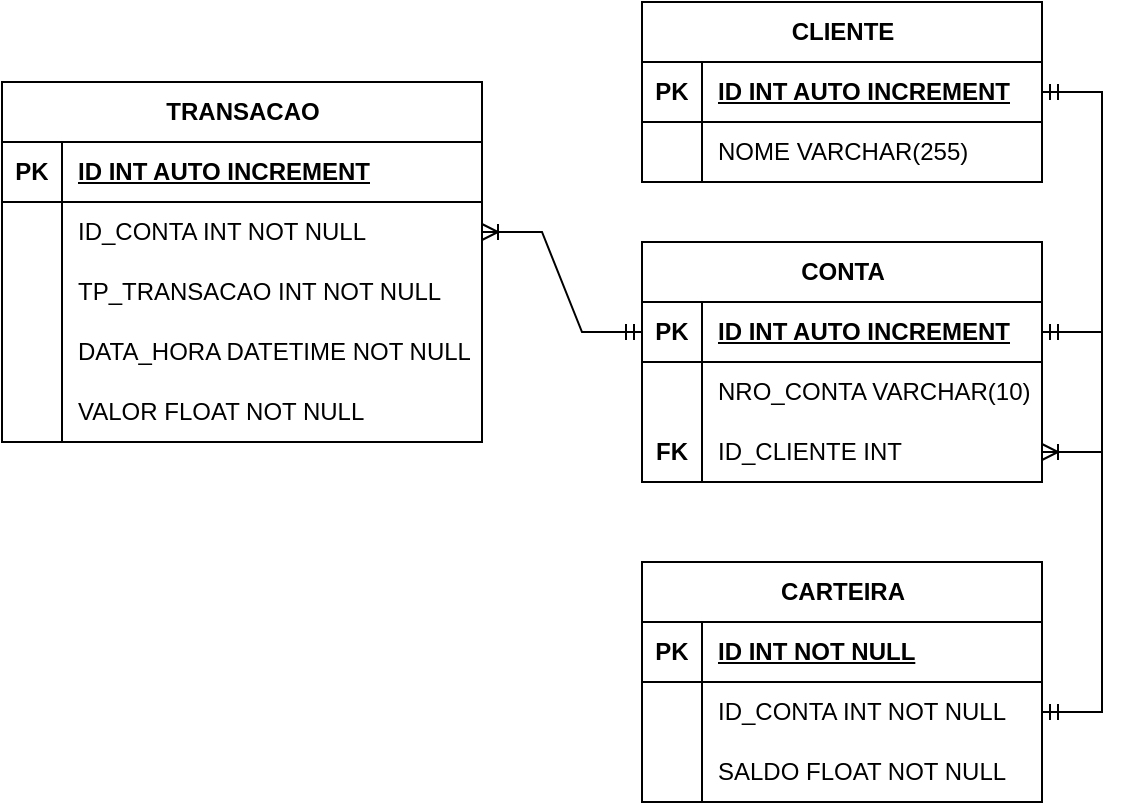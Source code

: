 <mxfile version="24.0.5" type="device">
  <diagram name="Página-1" id="gBl9t5uL1l_n4mcC1xzh">
    <mxGraphModel dx="1434" dy="900" grid="1" gridSize="10" guides="1" tooltips="1" connect="1" arrows="1" fold="1" page="1" pageScale="1" pageWidth="827" pageHeight="1169" math="0" shadow="0">
      <root>
        <mxCell id="0" />
        <mxCell id="1" parent="0" />
        <mxCell id="4iZztHa0MroKJWbkR957-1" value="CLIENTE" style="shape=table;startSize=30;container=1;collapsible=1;childLayout=tableLayout;fixedRows=1;rowLines=0;fontStyle=1;align=center;resizeLast=1;html=1;" vertex="1" parent="1">
          <mxGeometry x="360" y="40" width="200" height="90" as="geometry" />
        </mxCell>
        <mxCell id="4iZztHa0MroKJWbkR957-2" value="" style="shape=tableRow;horizontal=0;startSize=0;swimlaneHead=0;swimlaneBody=0;fillColor=none;collapsible=0;dropTarget=0;points=[[0,0.5],[1,0.5]];portConstraint=eastwest;top=0;left=0;right=0;bottom=1;" vertex="1" parent="4iZztHa0MroKJWbkR957-1">
          <mxGeometry y="30" width="200" height="30" as="geometry" />
        </mxCell>
        <mxCell id="4iZztHa0MroKJWbkR957-3" value="PK" style="shape=partialRectangle;connectable=0;fillColor=none;top=0;left=0;bottom=0;right=0;fontStyle=1;overflow=hidden;whiteSpace=wrap;html=1;" vertex="1" parent="4iZztHa0MroKJWbkR957-2">
          <mxGeometry width="30" height="30" as="geometry">
            <mxRectangle width="30" height="30" as="alternateBounds" />
          </mxGeometry>
        </mxCell>
        <mxCell id="4iZztHa0MroKJWbkR957-4" value="ID INT AUTO INCREMENT" style="shape=partialRectangle;connectable=0;fillColor=none;top=0;left=0;bottom=0;right=0;align=left;spacingLeft=6;fontStyle=5;overflow=hidden;whiteSpace=wrap;html=1;" vertex="1" parent="4iZztHa0MroKJWbkR957-2">
          <mxGeometry x="30" width="170" height="30" as="geometry">
            <mxRectangle width="170" height="30" as="alternateBounds" />
          </mxGeometry>
        </mxCell>
        <mxCell id="4iZztHa0MroKJWbkR957-5" value="" style="shape=tableRow;horizontal=0;startSize=0;swimlaneHead=0;swimlaneBody=0;fillColor=none;collapsible=0;dropTarget=0;points=[[0,0.5],[1,0.5]];portConstraint=eastwest;top=0;left=0;right=0;bottom=0;" vertex="1" parent="4iZztHa0MroKJWbkR957-1">
          <mxGeometry y="60" width="200" height="30" as="geometry" />
        </mxCell>
        <mxCell id="4iZztHa0MroKJWbkR957-6" value="" style="shape=partialRectangle;connectable=0;fillColor=none;top=0;left=0;bottom=0;right=0;editable=1;overflow=hidden;whiteSpace=wrap;html=1;" vertex="1" parent="4iZztHa0MroKJWbkR957-5">
          <mxGeometry width="30" height="30" as="geometry">
            <mxRectangle width="30" height="30" as="alternateBounds" />
          </mxGeometry>
        </mxCell>
        <mxCell id="4iZztHa0MroKJWbkR957-7" value="NOME VARCHAR(255)" style="shape=partialRectangle;connectable=0;fillColor=none;top=0;left=0;bottom=0;right=0;align=left;spacingLeft=6;overflow=hidden;whiteSpace=wrap;html=1;" vertex="1" parent="4iZztHa0MroKJWbkR957-5">
          <mxGeometry x="30" width="170" height="30" as="geometry">
            <mxRectangle width="170" height="30" as="alternateBounds" />
          </mxGeometry>
        </mxCell>
        <mxCell id="4iZztHa0MroKJWbkR957-15" value="CONTA" style="shape=table;startSize=30;container=1;collapsible=1;childLayout=tableLayout;fixedRows=1;rowLines=0;fontStyle=1;align=center;resizeLast=1;html=1;" vertex="1" parent="1">
          <mxGeometry x="360" y="160" width="200" height="120" as="geometry" />
        </mxCell>
        <mxCell id="4iZztHa0MroKJWbkR957-16" value="" style="shape=tableRow;horizontal=0;startSize=0;swimlaneHead=0;swimlaneBody=0;fillColor=none;collapsible=0;dropTarget=0;points=[[0,0.5],[1,0.5]];portConstraint=eastwest;top=0;left=0;right=0;bottom=1;" vertex="1" parent="4iZztHa0MroKJWbkR957-15">
          <mxGeometry y="30" width="200" height="30" as="geometry" />
        </mxCell>
        <mxCell id="4iZztHa0MroKJWbkR957-17" value="PK" style="shape=partialRectangle;connectable=0;fillColor=none;top=0;left=0;bottom=0;right=0;fontStyle=1;overflow=hidden;whiteSpace=wrap;html=1;" vertex="1" parent="4iZztHa0MroKJWbkR957-16">
          <mxGeometry width="30" height="30" as="geometry">
            <mxRectangle width="30" height="30" as="alternateBounds" />
          </mxGeometry>
        </mxCell>
        <mxCell id="4iZztHa0MroKJWbkR957-18" value="ID INT AUTO INCREMENT" style="shape=partialRectangle;connectable=0;fillColor=none;top=0;left=0;bottom=0;right=0;align=left;spacingLeft=6;fontStyle=5;overflow=hidden;whiteSpace=wrap;html=1;" vertex="1" parent="4iZztHa0MroKJWbkR957-16">
          <mxGeometry x="30" width="170" height="30" as="geometry">
            <mxRectangle width="170" height="30" as="alternateBounds" />
          </mxGeometry>
        </mxCell>
        <mxCell id="4iZztHa0MroKJWbkR957-19" value="" style="shape=tableRow;horizontal=0;startSize=0;swimlaneHead=0;swimlaneBody=0;fillColor=none;collapsible=0;dropTarget=0;points=[[0,0.5],[1,0.5]];portConstraint=eastwest;top=0;left=0;right=0;bottom=0;" vertex="1" parent="4iZztHa0MroKJWbkR957-15">
          <mxGeometry y="60" width="200" height="30" as="geometry" />
        </mxCell>
        <mxCell id="4iZztHa0MroKJWbkR957-20" value="" style="shape=partialRectangle;connectable=0;fillColor=none;top=0;left=0;bottom=0;right=0;editable=1;overflow=hidden;whiteSpace=wrap;html=1;" vertex="1" parent="4iZztHa0MroKJWbkR957-19">
          <mxGeometry width="30" height="30" as="geometry">
            <mxRectangle width="30" height="30" as="alternateBounds" />
          </mxGeometry>
        </mxCell>
        <mxCell id="4iZztHa0MroKJWbkR957-21" value="NRO_CONTA VARCHAR(10)" style="shape=partialRectangle;connectable=0;fillColor=none;top=0;left=0;bottom=0;right=0;align=left;spacingLeft=6;overflow=hidden;whiteSpace=wrap;html=1;" vertex="1" parent="4iZztHa0MroKJWbkR957-19">
          <mxGeometry x="30" width="170" height="30" as="geometry">
            <mxRectangle width="170" height="30" as="alternateBounds" />
          </mxGeometry>
        </mxCell>
        <mxCell id="4iZztHa0MroKJWbkR957-22" value="" style="shape=tableRow;horizontal=0;startSize=0;swimlaneHead=0;swimlaneBody=0;fillColor=none;collapsible=0;dropTarget=0;points=[[0,0.5],[1,0.5]];portConstraint=eastwest;top=0;left=0;right=0;bottom=0;" vertex="1" parent="4iZztHa0MroKJWbkR957-15">
          <mxGeometry y="90" width="200" height="30" as="geometry" />
        </mxCell>
        <mxCell id="4iZztHa0MroKJWbkR957-23" value="&lt;b&gt;FK&lt;/b&gt;" style="shape=partialRectangle;connectable=0;fillColor=none;top=0;left=0;bottom=0;right=0;editable=1;overflow=hidden;whiteSpace=wrap;html=1;" vertex="1" parent="4iZztHa0MroKJWbkR957-22">
          <mxGeometry width="30" height="30" as="geometry">
            <mxRectangle width="30" height="30" as="alternateBounds" />
          </mxGeometry>
        </mxCell>
        <mxCell id="4iZztHa0MroKJWbkR957-24" value="ID_CLIENTE INT" style="shape=partialRectangle;connectable=0;fillColor=none;top=0;left=0;bottom=0;right=0;align=left;spacingLeft=6;overflow=hidden;whiteSpace=wrap;html=1;" vertex="1" parent="4iZztHa0MroKJWbkR957-22">
          <mxGeometry x="30" width="170" height="30" as="geometry">
            <mxRectangle width="170" height="30" as="alternateBounds" />
          </mxGeometry>
        </mxCell>
        <mxCell id="4iZztHa0MroKJWbkR957-29" value="" style="edgeStyle=entityRelationEdgeStyle;fontSize=12;html=1;endArrow=ERoneToMany;startArrow=ERmandOne;rounded=0;exitX=1;exitY=0.5;exitDx=0;exitDy=0;entryX=1;entryY=0.5;entryDx=0;entryDy=0;" edge="1" parent="1" source="4iZztHa0MroKJWbkR957-2" target="4iZztHa0MroKJWbkR957-22">
          <mxGeometry width="100" height="100" relative="1" as="geometry">
            <mxPoint x="190" y="240" as="sourcePoint" />
            <mxPoint x="450" y="330" as="targetPoint" />
            <Array as="points">
              <mxPoint x="40" y="-90" />
            </Array>
          </mxGeometry>
        </mxCell>
        <mxCell id="4iZztHa0MroKJWbkR957-30" value="TRANSACAO" style="shape=table;startSize=30;container=1;collapsible=1;childLayout=tableLayout;fixedRows=1;rowLines=0;fontStyle=1;align=center;resizeLast=1;html=1;" vertex="1" parent="1">
          <mxGeometry x="40" y="80" width="240" height="180" as="geometry" />
        </mxCell>
        <mxCell id="4iZztHa0MroKJWbkR957-31" value="" style="shape=tableRow;horizontal=0;startSize=0;swimlaneHead=0;swimlaneBody=0;fillColor=none;collapsible=0;dropTarget=0;points=[[0,0.5],[1,0.5]];portConstraint=eastwest;top=0;left=0;right=0;bottom=1;" vertex="1" parent="4iZztHa0MroKJWbkR957-30">
          <mxGeometry y="30" width="240" height="30" as="geometry" />
        </mxCell>
        <mxCell id="4iZztHa0MroKJWbkR957-32" value="PK" style="shape=partialRectangle;connectable=0;fillColor=none;top=0;left=0;bottom=0;right=0;fontStyle=1;overflow=hidden;whiteSpace=wrap;html=1;" vertex="1" parent="4iZztHa0MroKJWbkR957-31">
          <mxGeometry width="30" height="30" as="geometry">
            <mxRectangle width="30" height="30" as="alternateBounds" />
          </mxGeometry>
        </mxCell>
        <mxCell id="4iZztHa0MroKJWbkR957-33" value="ID INT AUTO INCREMENT" style="shape=partialRectangle;connectable=0;fillColor=none;top=0;left=0;bottom=0;right=0;align=left;spacingLeft=6;fontStyle=5;overflow=hidden;whiteSpace=wrap;html=1;" vertex="1" parent="4iZztHa0MroKJWbkR957-31">
          <mxGeometry x="30" width="210" height="30" as="geometry">
            <mxRectangle width="210" height="30" as="alternateBounds" />
          </mxGeometry>
        </mxCell>
        <mxCell id="4iZztHa0MroKJWbkR957-34" value="" style="shape=tableRow;horizontal=0;startSize=0;swimlaneHead=0;swimlaneBody=0;fillColor=none;collapsible=0;dropTarget=0;points=[[0,0.5],[1,0.5]];portConstraint=eastwest;top=0;left=0;right=0;bottom=0;" vertex="1" parent="4iZztHa0MroKJWbkR957-30">
          <mxGeometry y="60" width="240" height="30" as="geometry" />
        </mxCell>
        <mxCell id="4iZztHa0MroKJWbkR957-35" value="" style="shape=partialRectangle;connectable=0;fillColor=none;top=0;left=0;bottom=0;right=0;editable=1;overflow=hidden;whiteSpace=wrap;html=1;" vertex="1" parent="4iZztHa0MroKJWbkR957-34">
          <mxGeometry width="30" height="30" as="geometry">
            <mxRectangle width="30" height="30" as="alternateBounds" />
          </mxGeometry>
        </mxCell>
        <mxCell id="4iZztHa0MroKJWbkR957-36" value="ID_CONTA INT NOT NULL" style="shape=partialRectangle;connectable=0;fillColor=none;top=0;left=0;bottom=0;right=0;align=left;spacingLeft=6;overflow=hidden;whiteSpace=wrap;html=1;" vertex="1" parent="4iZztHa0MroKJWbkR957-34">
          <mxGeometry x="30" width="210" height="30" as="geometry">
            <mxRectangle width="210" height="30" as="alternateBounds" />
          </mxGeometry>
        </mxCell>
        <mxCell id="4iZztHa0MroKJWbkR957-37" value="" style="shape=tableRow;horizontal=0;startSize=0;swimlaneHead=0;swimlaneBody=0;fillColor=none;collapsible=0;dropTarget=0;points=[[0,0.5],[1,0.5]];portConstraint=eastwest;top=0;left=0;right=0;bottom=0;" vertex="1" parent="4iZztHa0MroKJWbkR957-30">
          <mxGeometry y="90" width="240" height="30" as="geometry" />
        </mxCell>
        <mxCell id="4iZztHa0MroKJWbkR957-38" value="" style="shape=partialRectangle;connectable=0;fillColor=none;top=0;left=0;bottom=0;right=0;editable=1;overflow=hidden;whiteSpace=wrap;html=1;" vertex="1" parent="4iZztHa0MroKJWbkR957-37">
          <mxGeometry width="30" height="30" as="geometry">
            <mxRectangle width="30" height="30" as="alternateBounds" />
          </mxGeometry>
        </mxCell>
        <mxCell id="4iZztHa0MroKJWbkR957-39" value="TP_TRANSACAO INT NOT NULL" style="shape=partialRectangle;connectable=0;fillColor=none;top=0;left=0;bottom=0;right=0;align=left;spacingLeft=6;overflow=hidden;whiteSpace=wrap;html=1;" vertex="1" parent="4iZztHa0MroKJWbkR957-37">
          <mxGeometry x="30" width="210" height="30" as="geometry">
            <mxRectangle width="210" height="30" as="alternateBounds" />
          </mxGeometry>
        </mxCell>
        <mxCell id="4iZztHa0MroKJWbkR957-40" value="" style="shape=tableRow;horizontal=0;startSize=0;swimlaneHead=0;swimlaneBody=0;fillColor=none;collapsible=0;dropTarget=0;points=[[0,0.5],[1,0.5]];portConstraint=eastwest;top=0;left=0;right=0;bottom=0;" vertex="1" parent="4iZztHa0MroKJWbkR957-30">
          <mxGeometry y="120" width="240" height="30" as="geometry" />
        </mxCell>
        <mxCell id="4iZztHa0MroKJWbkR957-41" value="" style="shape=partialRectangle;connectable=0;fillColor=none;top=0;left=0;bottom=0;right=0;editable=1;overflow=hidden;whiteSpace=wrap;html=1;" vertex="1" parent="4iZztHa0MroKJWbkR957-40">
          <mxGeometry width="30" height="30" as="geometry">
            <mxRectangle width="30" height="30" as="alternateBounds" />
          </mxGeometry>
        </mxCell>
        <mxCell id="4iZztHa0MroKJWbkR957-42" value="DATA_HORA DATETIME NOT NULL" style="shape=partialRectangle;connectable=0;fillColor=none;top=0;left=0;bottom=0;right=0;align=left;spacingLeft=6;overflow=hidden;whiteSpace=wrap;html=1;" vertex="1" parent="4iZztHa0MroKJWbkR957-40">
          <mxGeometry x="30" width="210" height="30" as="geometry">
            <mxRectangle width="210" height="30" as="alternateBounds" />
          </mxGeometry>
        </mxCell>
        <mxCell id="4iZztHa0MroKJWbkR957-43" value="" style="shape=tableRow;horizontal=0;startSize=0;swimlaneHead=0;swimlaneBody=0;fillColor=none;collapsible=0;dropTarget=0;points=[[0,0.5],[1,0.5]];portConstraint=eastwest;top=0;left=0;right=0;bottom=0;" vertex="1" parent="4iZztHa0MroKJWbkR957-30">
          <mxGeometry y="150" width="240" height="30" as="geometry" />
        </mxCell>
        <mxCell id="4iZztHa0MroKJWbkR957-44" value="" style="shape=partialRectangle;connectable=0;fillColor=none;top=0;left=0;bottom=0;right=0;editable=1;overflow=hidden;whiteSpace=wrap;html=1;" vertex="1" parent="4iZztHa0MroKJWbkR957-43">
          <mxGeometry width="30" height="30" as="geometry">
            <mxRectangle width="30" height="30" as="alternateBounds" />
          </mxGeometry>
        </mxCell>
        <mxCell id="4iZztHa0MroKJWbkR957-45" value="VALOR FLOAT NOT NULL" style="shape=partialRectangle;connectable=0;fillColor=none;top=0;left=0;bottom=0;right=0;align=left;spacingLeft=6;overflow=hidden;whiteSpace=wrap;html=1;" vertex="1" parent="4iZztHa0MroKJWbkR957-43">
          <mxGeometry x="30" width="210" height="30" as="geometry">
            <mxRectangle width="210" height="30" as="alternateBounds" />
          </mxGeometry>
        </mxCell>
        <mxCell id="4iZztHa0MroKJWbkR957-49" value="" style="edgeStyle=entityRelationEdgeStyle;fontSize=12;html=1;endArrow=ERoneToMany;startArrow=ERmandOne;rounded=0;exitX=0;exitY=0.5;exitDx=0;exitDy=0;entryX=1;entryY=0.5;entryDx=0;entryDy=0;" edge="1" parent="1" source="4iZztHa0MroKJWbkR957-16" target="4iZztHa0MroKJWbkR957-34">
          <mxGeometry width="100" height="100" relative="1" as="geometry">
            <mxPoint x="340" y="280" as="sourcePoint" />
            <mxPoint x="340" y="460" as="targetPoint" />
            <Array as="points">
              <mxPoint x="-220" y="105" />
            </Array>
          </mxGeometry>
        </mxCell>
        <mxCell id="4iZztHa0MroKJWbkR957-50" value="CARTEIRA" style="shape=table;startSize=30;container=1;collapsible=1;childLayout=tableLayout;fixedRows=1;rowLines=0;fontStyle=1;align=center;resizeLast=1;html=1;" vertex="1" parent="1">
          <mxGeometry x="360" y="320" width="200" height="120" as="geometry" />
        </mxCell>
        <mxCell id="4iZztHa0MroKJWbkR957-51" value="" style="shape=tableRow;horizontal=0;startSize=0;swimlaneHead=0;swimlaneBody=0;fillColor=none;collapsible=0;dropTarget=0;points=[[0,0.5],[1,0.5]];portConstraint=eastwest;top=0;left=0;right=0;bottom=1;" vertex="1" parent="4iZztHa0MroKJWbkR957-50">
          <mxGeometry y="30" width="200" height="30" as="geometry" />
        </mxCell>
        <mxCell id="4iZztHa0MroKJWbkR957-52" value="PK" style="shape=partialRectangle;connectable=0;fillColor=none;top=0;left=0;bottom=0;right=0;fontStyle=1;overflow=hidden;whiteSpace=wrap;html=1;" vertex="1" parent="4iZztHa0MroKJWbkR957-51">
          <mxGeometry width="30" height="30" as="geometry">
            <mxRectangle width="30" height="30" as="alternateBounds" />
          </mxGeometry>
        </mxCell>
        <mxCell id="4iZztHa0MroKJWbkR957-53" value="ID INT NOT NULL" style="shape=partialRectangle;connectable=0;fillColor=none;top=0;left=0;bottom=0;right=0;align=left;spacingLeft=6;fontStyle=5;overflow=hidden;whiteSpace=wrap;html=1;" vertex="1" parent="4iZztHa0MroKJWbkR957-51">
          <mxGeometry x="30" width="170" height="30" as="geometry">
            <mxRectangle width="170" height="30" as="alternateBounds" />
          </mxGeometry>
        </mxCell>
        <mxCell id="4iZztHa0MroKJWbkR957-54" value="" style="shape=tableRow;horizontal=0;startSize=0;swimlaneHead=0;swimlaneBody=0;fillColor=none;collapsible=0;dropTarget=0;points=[[0,0.5],[1,0.5]];portConstraint=eastwest;top=0;left=0;right=0;bottom=0;" vertex="1" parent="4iZztHa0MroKJWbkR957-50">
          <mxGeometry y="60" width="200" height="30" as="geometry" />
        </mxCell>
        <mxCell id="4iZztHa0MroKJWbkR957-55" value="" style="shape=partialRectangle;connectable=0;fillColor=none;top=0;left=0;bottom=0;right=0;editable=1;overflow=hidden;whiteSpace=wrap;html=1;" vertex="1" parent="4iZztHa0MroKJWbkR957-54">
          <mxGeometry width="30" height="30" as="geometry">
            <mxRectangle width="30" height="30" as="alternateBounds" />
          </mxGeometry>
        </mxCell>
        <mxCell id="4iZztHa0MroKJWbkR957-56" value="ID_CONTA INT NOT NULL" style="shape=partialRectangle;connectable=0;fillColor=none;top=0;left=0;bottom=0;right=0;align=left;spacingLeft=6;overflow=hidden;whiteSpace=wrap;html=1;" vertex="1" parent="4iZztHa0MroKJWbkR957-54">
          <mxGeometry x="30" width="170" height="30" as="geometry">
            <mxRectangle width="170" height="30" as="alternateBounds" />
          </mxGeometry>
        </mxCell>
        <mxCell id="4iZztHa0MroKJWbkR957-57" value="" style="shape=tableRow;horizontal=0;startSize=0;swimlaneHead=0;swimlaneBody=0;fillColor=none;collapsible=0;dropTarget=0;points=[[0,0.5],[1,0.5]];portConstraint=eastwest;top=0;left=0;right=0;bottom=0;" vertex="1" parent="4iZztHa0MroKJWbkR957-50">
          <mxGeometry y="90" width="200" height="30" as="geometry" />
        </mxCell>
        <mxCell id="4iZztHa0MroKJWbkR957-58" value="" style="shape=partialRectangle;connectable=0;fillColor=none;top=0;left=0;bottom=0;right=0;editable=1;overflow=hidden;whiteSpace=wrap;html=1;" vertex="1" parent="4iZztHa0MroKJWbkR957-57">
          <mxGeometry width="30" height="30" as="geometry">
            <mxRectangle width="30" height="30" as="alternateBounds" />
          </mxGeometry>
        </mxCell>
        <mxCell id="4iZztHa0MroKJWbkR957-59" value="SALDO FLOAT NOT NULL" style="shape=partialRectangle;connectable=0;fillColor=none;top=0;left=0;bottom=0;right=0;align=left;spacingLeft=6;overflow=hidden;whiteSpace=wrap;html=1;" vertex="1" parent="4iZztHa0MroKJWbkR957-57">
          <mxGeometry x="30" width="170" height="30" as="geometry">
            <mxRectangle width="170" height="30" as="alternateBounds" />
          </mxGeometry>
        </mxCell>
        <mxCell id="4iZztHa0MroKJWbkR957-66" value="" style="edgeStyle=entityRelationEdgeStyle;fontSize=12;html=1;endArrow=ERmandOne;startArrow=ERmandOne;rounded=0;exitX=1;exitY=0.5;exitDx=0;exitDy=0;entryX=1;entryY=0.5;entryDx=0;entryDy=0;" edge="1" parent="1" source="4iZztHa0MroKJWbkR957-54" target="4iZztHa0MroKJWbkR957-16">
          <mxGeometry width="100" height="100" relative="1" as="geometry">
            <mxPoint x="360" y="510" as="sourcePoint" />
            <mxPoint x="460" y="410" as="targetPoint" />
          </mxGeometry>
        </mxCell>
      </root>
    </mxGraphModel>
  </diagram>
</mxfile>
